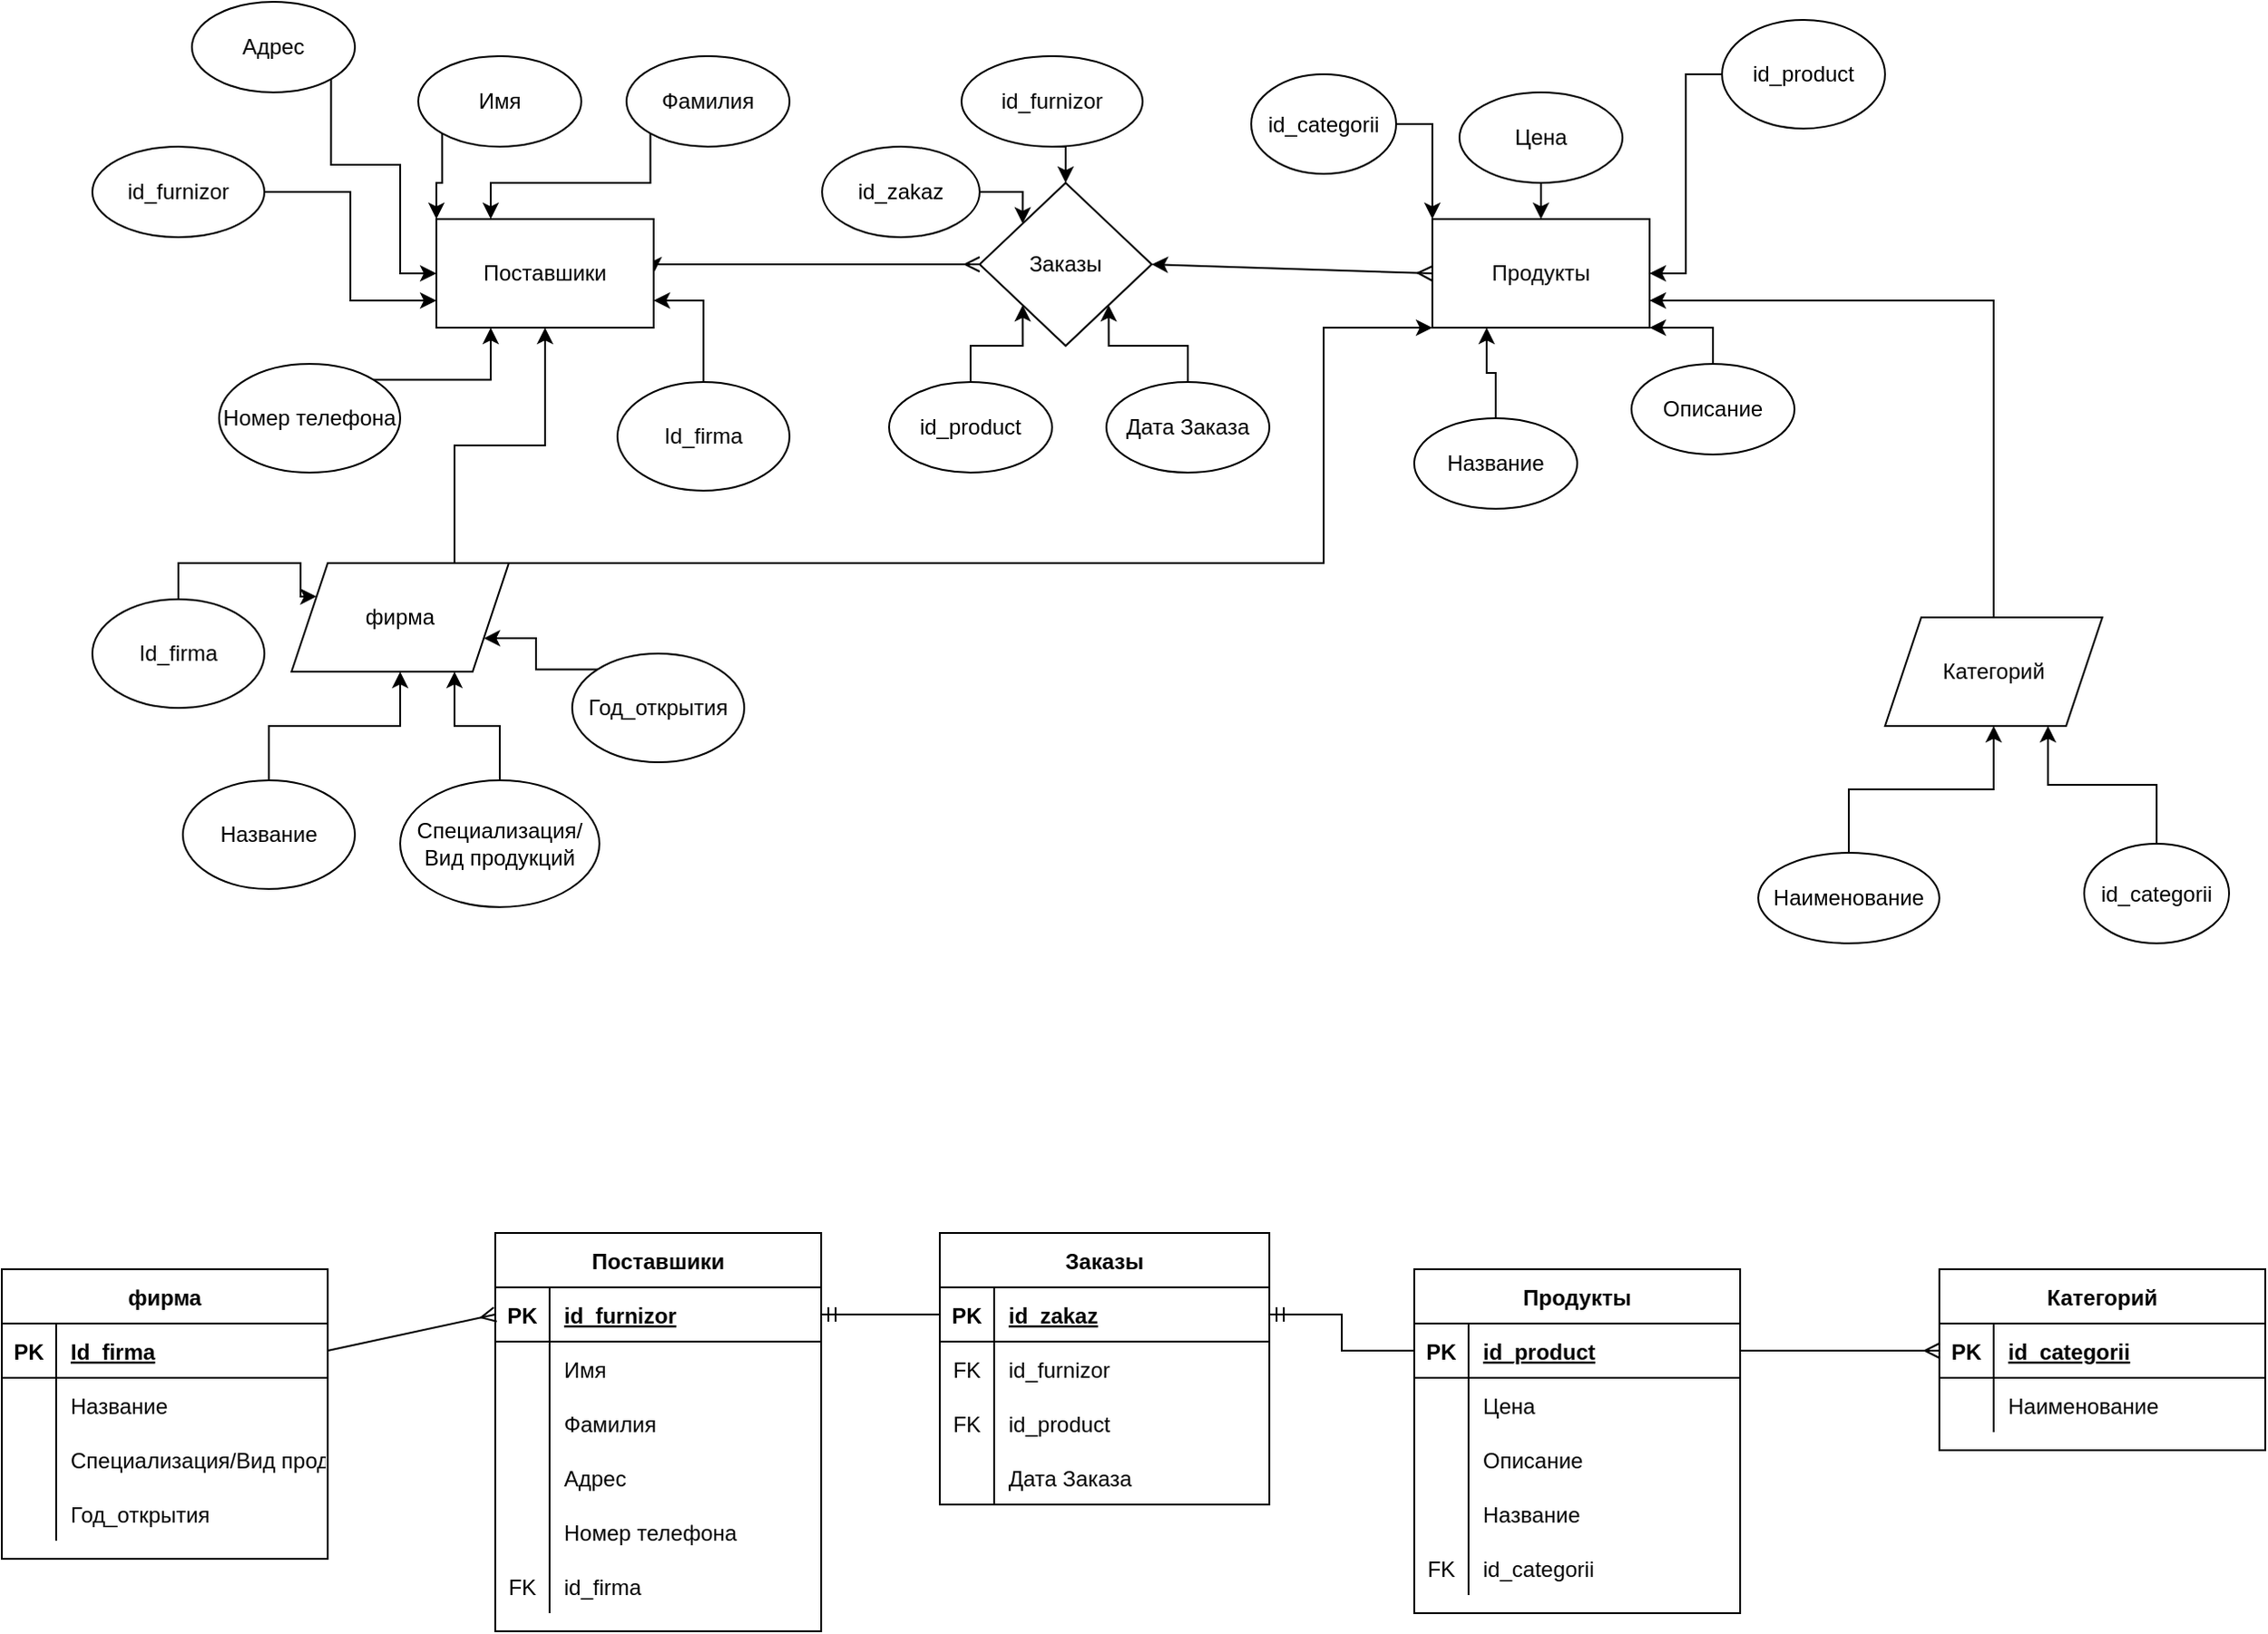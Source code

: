 <mxfile version="15.9.4" type="github">
  <diagram id="dvJGDwM3gOGB_b2yf9cb" name="Page-1">
    <mxGraphModel dx="2140" dy="813" grid="1" gridSize="10" guides="1" tooltips="1" connect="1" arrows="1" fold="1" page="1" pageScale="1" pageWidth="827" pageHeight="1169" math="0" shadow="0">
      <root>
        <mxCell id="0" />
        <mxCell id="1" parent="0" />
        <mxCell id="CGsF36tla4O-YeRMs-sT-5" style="edgeStyle=orthogonalEdgeStyle;rounded=0;orthogonalLoop=1;jettySize=auto;html=1;exitX=0;exitY=0.5;exitDx=0;exitDy=0;entryX=1;entryY=0.5;entryDx=0;entryDy=0;startArrow=ERmany;startFill=0;" parent="1" source="CGsF36tla4O-YeRMs-sT-3" target="CGsF36tla4O-YeRMs-sT-1" edge="1">
          <mxGeometry relative="1" as="geometry">
            <Array as="points">
              <mxPoint x="200" y="145" />
            </Array>
          </mxGeometry>
        </mxCell>
        <mxCell id="CGsF36tla4O-YeRMs-sT-34" style="edgeStyle=orthogonalEdgeStyle;rounded=0;orthogonalLoop=1;jettySize=auto;html=1;exitX=0.5;exitY=1;exitDx=0;exitDy=0;entryX=0.75;entryY=0;entryDx=0;entryDy=0;startArrow=classic;startFill=1;endArrow=none;endFill=0;" parent="1" source="CGsF36tla4O-YeRMs-sT-1" target="CGsF36tla4O-YeRMs-sT-32" edge="1">
          <mxGeometry relative="1" as="geometry" />
        </mxCell>
        <mxCell id="CGsF36tla4O-YeRMs-sT-1" value="Поставшики" style="rounded=0;whiteSpace=wrap;html=1;" parent="1" vertex="1">
          <mxGeometry x="80" y="120" width="120" height="60" as="geometry" />
        </mxCell>
        <mxCell id="CGsF36tla4O-YeRMs-sT-2" value="Продукты" style="rounded=0;whiteSpace=wrap;html=1;" parent="1" vertex="1">
          <mxGeometry x="630" y="120" width="120" height="60" as="geometry" />
        </mxCell>
        <mxCell id="CGsF36tla4O-YeRMs-sT-3" value="&lt;span&gt;Заказы&lt;/span&gt;" style="rhombus;whiteSpace=wrap;html=1;" parent="1" vertex="1">
          <mxGeometry x="380" y="100" width="95" height="90" as="geometry" />
        </mxCell>
        <mxCell id="CGsF36tla4O-YeRMs-sT-12" style="edgeStyle=orthogonalEdgeStyle;rounded=0;orthogonalLoop=1;jettySize=auto;html=1;exitX=0;exitY=1;exitDx=0;exitDy=0;entryX=0;entryY=0;entryDx=0;entryDy=0;startArrow=none;startFill=0;" parent="1" source="CGsF36tla4O-YeRMs-sT-7" target="CGsF36tla4O-YeRMs-sT-1" edge="1">
          <mxGeometry relative="1" as="geometry" />
        </mxCell>
        <mxCell id="CGsF36tla4O-YeRMs-sT-7" value="Имя" style="ellipse;whiteSpace=wrap;html=1;" parent="1" vertex="1">
          <mxGeometry x="70" y="30" width="90" height="50" as="geometry" />
        </mxCell>
        <mxCell id="CGsF36tla4O-YeRMs-sT-13" style="edgeStyle=orthogonalEdgeStyle;rounded=0;orthogonalLoop=1;jettySize=auto;html=1;exitX=0;exitY=1;exitDx=0;exitDy=0;entryX=0.25;entryY=0;entryDx=0;entryDy=0;startArrow=none;startFill=0;" parent="1" source="CGsF36tla4O-YeRMs-sT-8" target="CGsF36tla4O-YeRMs-sT-1" edge="1">
          <mxGeometry relative="1" as="geometry" />
        </mxCell>
        <mxCell id="CGsF36tla4O-YeRMs-sT-8" value="Фамилия" style="ellipse;whiteSpace=wrap;html=1;" parent="1" vertex="1">
          <mxGeometry x="185" y="30" width="90" height="50" as="geometry" />
        </mxCell>
        <mxCell id="CGsF36tla4O-YeRMs-sT-11" style="edgeStyle=orthogonalEdgeStyle;rounded=0;orthogonalLoop=1;jettySize=auto;html=1;exitX=1;exitY=1;exitDx=0;exitDy=0;startArrow=none;startFill=0;" parent="1" source="CGsF36tla4O-YeRMs-sT-9" target="CGsF36tla4O-YeRMs-sT-1" edge="1">
          <mxGeometry relative="1" as="geometry">
            <Array as="points">
              <mxPoint x="22" y="90" />
              <mxPoint x="60" y="90" />
              <mxPoint x="60" y="150" />
            </Array>
          </mxGeometry>
        </mxCell>
        <mxCell id="CGsF36tla4O-YeRMs-sT-9" value="Адрес" style="ellipse;whiteSpace=wrap;html=1;" parent="1" vertex="1">
          <mxGeometry x="-55" width="90" height="50" as="geometry" />
        </mxCell>
        <mxCell id="CGsF36tla4O-YeRMs-sT-15" style="edgeStyle=orthogonalEdgeStyle;rounded=0;orthogonalLoop=1;jettySize=auto;html=1;exitX=1;exitY=0.5;exitDx=0;exitDy=0;entryX=0;entryY=0.75;entryDx=0;entryDy=0;startArrow=none;startFill=0;" parent="1" source="CGsF36tla4O-YeRMs-sT-14" target="CGsF36tla4O-YeRMs-sT-1" edge="1">
          <mxGeometry relative="1" as="geometry" />
        </mxCell>
        <mxCell id="CGsF36tla4O-YeRMs-sT-14" value="id_furnizor" style="ellipse;whiteSpace=wrap;html=1;" parent="1" vertex="1">
          <mxGeometry x="-110" y="80" width="95" height="50" as="geometry" />
        </mxCell>
        <mxCell id="CGsF36tla4O-YeRMs-sT-17" style="edgeStyle=orthogonalEdgeStyle;rounded=0;orthogonalLoop=1;jettySize=auto;html=1;exitX=0.5;exitY=0;exitDx=0;exitDy=0;entryX=0.25;entryY=1;entryDx=0;entryDy=0;startArrow=none;startFill=0;" parent="1" source="CGsF36tla4O-YeRMs-sT-16" target="CGsF36tla4O-YeRMs-sT-2" edge="1">
          <mxGeometry relative="1" as="geometry" />
        </mxCell>
        <mxCell id="CGsF36tla4O-YeRMs-sT-16" value="Название" style="ellipse;whiteSpace=wrap;html=1;" parent="1" vertex="1">
          <mxGeometry x="620" y="230" width="90" height="50" as="geometry" />
        </mxCell>
        <mxCell id="CGsF36tla4O-YeRMs-sT-19" style="edgeStyle=orthogonalEdgeStyle;rounded=0;orthogonalLoop=1;jettySize=auto;html=1;exitX=0;exitY=0.5;exitDx=0;exitDy=0;entryX=1;entryY=0.5;entryDx=0;entryDy=0;startArrow=none;startFill=0;" parent="1" source="CGsF36tla4O-YeRMs-sT-18" target="CGsF36tla4O-YeRMs-sT-2" edge="1">
          <mxGeometry relative="1" as="geometry" />
        </mxCell>
        <mxCell id="CGsF36tla4O-YeRMs-sT-18" value="id_product" style="ellipse;whiteSpace=wrap;html=1;" parent="1" vertex="1">
          <mxGeometry x="790" y="10" width="90" height="60" as="geometry" />
        </mxCell>
        <mxCell id="CGsF36tla4O-YeRMs-sT-22" style="edgeStyle=orthogonalEdgeStyle;rounded=0;orthogonalLoop=1;jettySize=auto;html=1;exitX=0.5;exitY=0;exitDx=0;exitDy=0;entryX=0;entryY=1;entryDx=0;entryDy=0;startArrow=none;startFill=0;" parent="1" source="CGsF36tla4O-YeRMs-sT-20" target="CGsF36tla4O-YeRMs-sT-3" edge="1">
          <mxGeometry relative="1" as="geometry" />
        </mxCell>
        <mxCell id="CGsF36tla4O-YeRMs-sT-20" value="&lt;span&gt;id_product&lt;/span&gt;" style="ellipse;whiteSpace=wrap;html=1;" parent="1" vertex="1">
          <mxGeometry x="330" y="210" width="90" height="50" as="geometry" />
        </mxCell>
        <mxCell id="CGsF36tla4O-YeRMs-sT-23" style="edgeStyle=orthogonalEdgeStyle;rounded=0;orthogonalLoop=1;jettySize=auto;html=1;exitX=0.5;exitY=1;exitDx=0;exitDy=0;entryX=0.5;entryY=0;entryDx=0;entryDy=0;startArrow=none;startFill=0;" parent="1" source="CGsF36tla4O-YeRMs-sT-21" target="CGsF36tla4O-YeRMs-sT-3" edge="1">
          <mxGeometry relative="1" as="geometry" />
        </mxCell>
        <mxCell id="CGsF36tla4O-YeRMs-sT-21" value="&lt;span&gt;id_furnizor&lt;/span&gt;" style="ellipse;whiteSpace=wrap;html=1;" parent="1" vertex="1">
          <mxGeometry x="370" y="30" width="100" height="50" as="geometry" />
        </mxCell>
        <mxCell id="CGsF36tla4O-YeRMs-sT-29" style="edgeStyle=orthogonalEdgeStyle;rounded=0;orthogonalLoop=1;jettySize=auto;html=1;exitX=0.5;exitY=0;exitDx=0;exitDy=0;entryX=1;entryY=1;entryDx=0;entryDy=0;startArrow=none;startFill=0;" parent="1" source="CGsF36tla4O-YeRMs-sT-24" target="CGsF36tla4O-YeRMs-sT-2" edge="1">
          <mxGeometry relative="1" as="geometry" />
        </mxCell>
        <mxCell id="CGsF36tla4O-YeRMs-sT-24" value="Описание" style="ellipse;whiteSpace=wrap;html=1;" parent="1" vertex="1">
          <mxGeometry x="740" y="200" width="90" height="50" as="geometry" />
        </mxCell>
        <mxCell id="CGsF36tla4O-YeRMs-sT-28" style="edgeStyle=orthogonalEdgeStyle;rounded=0;orthogonalLoop=1;jettySize=auto;html=1;exitX=0.5;exitY=1;exitDx=0;exitDy=0;entryX=0.5;entryY=0;entryDx=0;entryDy=0;startArrow=none;startFill=0;" parent="1" source="CGsF36tla4O-YeRMs-sT-25" target="CGsF36tla4O-YeRMs-sT-2" edge="1">
          <mxGeometry relative="1" as="geometry" />
        </mxCell>
        <mxCell id="CGsF36tla4O-YeRMs-sT-25" value="Цена" style="ellipse;whiteSpace=wrap;html=1;" parent="1" vertex="1">
          <mxGeometry x="645" y="50" width="90" height="50" as="geometry" />
        </mxCell>
        <mxCell id="CGsF36tla4O-YeRMs-sT-27" style="edgeStyle=orthogonalEdgeStyle;rounded=0;orthogonalLoop=1;jettySize=auto;html=1;exitX=0.5;exitY=0;exitDx=0;exitDy=0;entryX=1;entryY=1;entryDx=0;entryDy=0;startArrow=none;startFill=0;" parent="1" source="CGsF36tla4O-YeRMs-sT-26" target="CGsF36tla4O-YeRMs-sT-3" edge="1">
          <mxGeometry relative="1" as="geometry" />
        </mxCell>
        <mxCell id="CGsF36tla4O-YeRMs-sT-26" value="Дата Заказа" style="ellipse;whiteSpace=wrap;html=1;" parent="1" vertex="1">
          <mxGeometry x="450" y="210" width="90" height="50" as="geometry" />
        </mxCell>
        <mxCell id="CGsF36tla4O-YeRMs-sT-31" value="" style="endArrow=ERmany;html=1;rounded=0;entryX=0;entryY=0.5;entryDx=0;entryDy=0;endFill=0;exitX=1;exitY=0.5;exitDx=0;exitDy=0;startArrow=classic;startFill=1;" parent="1" source="CGsF36tla4O-YeRMs-sT-3" target="CGsF36tla4O-YeRMs-sT-2" edge="1">
          <mxGeometry width="50" height="50" relative="1" as="geometry">
            <mxPoint x="590" y="200" as="sourcePoint" />
            <mxPoint x="580" y="120" as="targetPoint" />
          </mxGeometry>
        </mxCell>
        <mxCell id="CGsF36tla4O-YeRMs-sT-54" style="edgeStyle=orthogonalEdgeStyle;rounded=0;orthogonalLoop=1;jettySize=auto;html=1;exitX=1;exitY=0;exitDx=0;exitDy=0;entryX=0;entryY=1;entryDx=0;entryDy=0;startArrow=none;startFill=0;endArrow=classic;endFill=1;" parent="1" source="CGsF36tla4O-YeRMs-sT-32" target="CGsF36tla4O-YeRMs-sT-2" edge="1">
          <mxGeometry relative="1" as="geometry">
            <Array as="points">
              <mxPoint x="570" y="310" />
              <mxPoint x="570" y="180" />
            </Array>
          </mxGeometry>
        </mxCell>
        <mxCell id="CGsF36tla4O-YeRMs-sT-32" value="фирма" style="shape=parallelogram;perimeter=parallelogramPerimeter;whiteSpace=wrap;html=1;fixedSize=1;" parent="1" vertex="1">
          <mxGeometry y="310" width="120" height="60" as="geometry" />
        </mxCell>
        <mxCell id="CGsF36tla4O-YeRMs-sT-35" value="Категорий" style="shape=parallelogram;perimeter=parallelogramPerimeter;whiteSpace=wrap;html=1;fixedSize=1;" parent="1" vertex="1">
          <mxGeometry x="880" y="340" width="120" height="60" as="geometry" />
        </mxCell>
        <mxCell id="CGsF36tla4O-YeRMs-sT-36" value="" style="endArrow=classic;html=1;rounded=0;entryX=1;entryY=0.75;entryDx=0;entryDy=0;exitX=0.5;exitY=0;exitDx=0;exitDy=0;" parent="1" source="CGsF36tla4O-YeRMs-sT-35" target="CGsF36tla4O-YeRMs-sT-2" edge="1">
          <mxGeometry width="50" height="50" relative="1" as="geometry">
            <mxPoint x="920" y="310" as="sourcePoint" />
            <mxPoint x="970" y="260" as="targetPoint" />
            <Array as="points">
              <mxPoint x="940" y="165" />
            </Array>
          </mxGeometry>
        </mxCell>
        <mxCell id="CGsF36tla4O-YeRMs-sT-38" style="edgeStyle=orthogonalEdgeStyle;rounded=0;orthogonalLoop=1;jettySize=auto;html=1;exitX=0.5;exitY=0;exitDx=0;exitDy=0;entryX=0.5;entryY=1;entryDx=0;entryDy=0;startArrow=none;startFill=0;endArrow=classic;endFill=1;" parent="1" source="CGsF36tla4O-YeRMs-sT-37" target="CGsF36tla4O-YeRMs-sT-35" edge="1">
          <mxGeometry relative="1" as="geometry" />
        </mxCell>
        <mxCell id="CGsF36tla4O-YeRMs-sT-37" value="Наименование" style="ellipse;whiteSpace=wrap;html=1;" parent="1" vertex="1">
          <mxGeometry x="810" y="470" width="100" height="50" as="geometry" />
        </mxCell>
        <mxCell id="CGsF36tla4O-YeRMs-sT-40" style="edgeStyle=orthogonalEdgeStyle;rounded=0;orthogonalLoop=1;jettySize=auto;html=1;exitX=0.5;exitY=0;exitDx=0;exitDy=0;entryX=0.75;entryY=1;entryDx=0;entryDy=0;startArrow=none;startFill=0;endArrow=classic;endFill=1;" parent="1" source="CGsF36tla4O-YeRMs-sT-39" target="CGsF36tla4O-YeRMs-sT-35" edge="1">
          <mxGeometry relative="1" as="geometry" />
        </mxCell>
        <mxCell id="CGsF36tla4O-YeRMs-sT-39" value="id_categorii" style="ellipse;whiteSpace=wrap;html=1;" parent="1" vertex="1">
          <mxGeometry x="990" y="465" width="80" height="55" as="geometry" />
        </mxCell>
        <mxCell id="CGsF36tla4O-YeRMs-sT-47" style="edgeStyle=orthogonalEdgeStyle;rounded=0;orthogonalLoop=1;jettySize=auto;html=1;exitX=0.5;exitY=0;exitDx=0;exitDy=0;entryX=0.5;entryY=1;entryDx=0;entryDy=0;startArrow=none;startFill=0;endArrow=classic;endFill=1;" parent="1" source="CGsF36tla4O-YeRMs-sT-41" target="CGsF36tla4O-YeRMs-sT-32" edge="1">
          <mxGeometry relative="1" as="geometry" />
        </mxCell>
        <mxCell id="CGsF36tla4O-YeRMs-sT-41" value="Название" style="ellipse;whiteSpace=wrap;html=1;" parent="1" vertex="1">
          <mxGeometry x="-60" y="430" width="95" height="60" as="geometry" />
        </mxCell>
        <mxCell id="CGsF36tla4O-YeRMs-sT-45" style="edgeStyle=orthogonalEdgeStyle;rounded=0;orthogonalLoop=1;jettySize=auto;html=1;exitX=0.5;exitY=0;exitDx=0;exitDy=0;entryX=0.75;entryY=1;entryDx=0;entryDy=0;startArrow=none;startFill=0;endArrow=classic;endFill=1;" parent="1" source="CGsF36tla4O-YeRMs-sT-42" target="CGsF36tla4O-YeRMs-sT-32" edge="1">
          <mxGeometry relative="1" as="geometry" />
        </mxCell>
        <mxCell id="CGsF36tla4O-YeRMs-sT-42" value="Специализация/Вид продукций" style="ellipse;whiteSpace=wrap;html=1;" parent="1" vertex="1">
          <mxGeometry x="60" y="430" width="110" height="70" as="geometry" />
        </mxCell>
        <mxCell id="CGsF36tla4O-YeRMs-sT-49" style="edgeStyle=orthogonalEdgeStyle;rounded=0;orthogonalLoop=1;jettySize=auto;html=1;exitX=0.5;exitY=0;exitDx=0;exitDy=0;entryX=0;entryY=0.25;entryDx=0;entryDy=0;startArrow=none;startFill=0;endArrow=classic;endFill=1;" parent="1" source="CGsF36tla4O-YeRMs-sT-43" target="CGsF36tla4O-YeRMs-sT-32" edge="1">
          <mxGeometry relative="1" as="geometry" />
        </mxCell>
        <mxCell id="CGsF36tla4O-YeRMs-sT-43" value="Id_firma" style="ellipse;whiteSpace=wrap;html=1;" parent="1" vertex="1">
          <mxGeometry x="-110" y="330" width="95" height="60" as="geometry" />
        </mxCell>
        <mxCell id="CGsF36tla4O-YeRMs-sT-46" style="edgeStyle=orthogonalEdgeStyle;rounded=0;orthogonalLoop=1;jettySize=auto;html=1;exitX=0;exitY=0;exitDx=0;exitDy=0;entryX=1;entryY=0.75;entryDx=0;entryDy=0;startArrow=none;startFill=0;endArrow=classic;endFill=1;" parent="1" source="CGsF36tla4O-YeRMs-sT-44" target="CGsF36tla4O-YeRMs-sT-32" edge="1">
          <mxGeometry relative="1" as="geometry" />
        </mxCell>
        <mxCell id="CGsF36tla4O-YeRMs-sT-44" value="Год_открытия" style="ellipse;whiteSpace=wrap;html=1;" parent="1" vertex="1">
          <mxGeometry x="155" y="360" width="95" height="60" as="geometry" />
        </mxCell>
        <mxCell id="CGsF36tla4O-YeRMs-sT-51" style="edgeStyle=orthogonalEdgeStyle;rounded=0;orthogonalLoop=1;jettySize=auto;html=1;exitX=0.5;exitY=0;exitDx=0;exitDy=0;entryX=1;entryY=0.75;entryDx=0;entryDy=0;startArrow=none;startFill=0;endArrow=classic;endFill=1;" parent="1" source="CGsF36tla4O-YeRMs-sT-50" target="CGsF36tla4O-YeRMs-sT-1" edge="1">
          <mxGeometry relative="1" as="geometry" />
        </mxCell>
        <mxCell id="CGsF36tla4O-YeRMs-sT-50" value="Id_firma" style="ellipse;whiteSpace=wrap;html=1;" parent="1" vertex="1">
          <mxGeometry x="180" y="210" width="95" height="60" as="geometry" />
        </mxCell>
        <mxCell id="CGsF36tla4O-YeRMs-sT-53" style="edgeStyle=orthogonalEdgeStyle;rounded=0;orthogonalLoop=1;jettySize=auto;html=1;exitX=1;exitY=0.5;exitDx=0;exitDy=0;entryX=0;entryY=0;entryDx=0;entryDy=0;startArrow=none;startFill=0;endArrow=classic;endFill=1;" parent="1" source="CGsF36tla4O-YeRMs-sT-52" target="CGsF36tla4O-YeRMs-sT-2" edge="1">
          <mxGeometry relative="1" as="geometry" />
        </mxCell>
        <mxCell id="CGsF36tla4O-YeRMs-sT-52" value="id_categorii" style="ellipse;whiteSpace=wrap;html=1;" parent="1" vertex="1">
          <mxGeometry x="530" y="40" width="80" height="55" as="geometry" />
        </mxCell>
        <mxCell id="CGsF36tla4O-YeRMs-sT-55" value="Поставшики" style="shape=table;startSize=30;container=1;collapsible=1;childLayout=tableLayout;fixedRows=1;rowLines=0;fontStyle=1;align=center;resizeLast=1;" parent="1" vertex="1">
          <mxGeometry x="112.5" y="680" width="180" height="220" as="geometry" />
        </mxCell>
        <mxCell id="CGsF36tla4O-YeRMs-sT-56" value="" style="shape=partialRectangle;collapsible=0;dropTarget=0;pointerEvents=0;fillColor=none;top=0;left=0;bottom=1;right=0;points=[[0,0.5],[1,0.5]];portConstraint=eastwest;" parent="CGsF36tla4O-YeRMs-sT-55" vertex="1">
          <mxGeometry y="30" width="180" height="30" as="geometry" />
        </mxCell>
        <mxCell id="CGsF36tla4O-YeRMs-sT-57" value="PK" style="shape=partialRectangle;connectable=0;fillColor=none;top=0;left=0;bottom=0;right=0;fontStyle=1;overflow=hidden;" parent="CGsF36tla4O-YeRMs-sT-56" vertex="1">
          <mxGeometry width="30" height="30" as="geometry">
            <mxRectangle width="30" height="30" as="alternateBounds" />
          </mxGeometry>
        </mxCell>
        <mxCell id="CGsF36tla4O-YeRMs-sT-58" value="id_furnizor" style="shape=partialRectangle;connectable=0;fillColor=none;top=0;left=0;bottom=0;right=0;align=left;spacingLeft=6;fontStyle=5;overflow=hidden;" parent="CGsF36tla4O-YeRMs-sT-56" vertex="1">
          <mxGeometry x="30" width="150" height="30" as="geometry">
            <mxRectangle width="150" height="30" as="alternateBounds" />
          </mxGeometry>
        </mxCell>
        <mxCell id="CGsF36tla4O-YeRMs-sT-59" value="" style="shape=partialRectangle;collapsible=0;dropTarget=0;pointerEvents=0;fillColor=none;top=0;left=0;bottom=0;right=0;points=[[0,0.5],[1,0.5]];portConstraint=eastwest;" parent="CGsF36tla4O-YeRMs-sT-55" vertex="1">
          <mxGeometry y="60" width="180" height="30" as="geometry" />
        </mxCell>
        <mxCell id="CGsF36tla4O-YeRMs-sT-60" value="" style="shape=partialRectangle;connectable=0;fillColor=none;top=0;left=0;bottom=0;right=0;editable=1;overflow=hidden;" parent="CGsF36tla4O-YeRMs-sT-59" vertex="1">
          <mxGeometry width="30" height="30" as="geometry">
            <mxRectangle width="30" height="30" as="alternateBounds" />
          </mxGeometry>
        </mxCell>
        <mxCell id="CGsF36tla4O-YeRMs-sT-61" value="Имя" style="shape=partialRectangle;connectable=0;fillColor=none;top=0;left=0;bottom=0;right=0;align=left;spacingLeft=6;overflow=hidden;" parent="CGsF36tla4O-YeRMs-sT-59" vertex="1">
          <mxGeometry x="30" width="150" height="30" as="geometry">
            <mxRectangle width="150" height="30" as="alternateBounds" />
          </mxGeometry>
        </mxCell>
        <mxCell id="CGsF36tla4O-YeRMs-sT-62" value="" style="shape=partialRectangle;collapsible=0;dropTarget=0;pointerEvents=0;fillColor=none;top=0;left=0;bottom=0;right=0;points=[[0,0.5],[1,0.5]];portConstraint=eastwest;" parent="CGsF36tla4O-YeRMs-sT-55" vertex="1">
          <mxGeometry y="90" width="180" height="30" as="geometry" />
        </mxCell>
        <mxCell id="CGsF36tla4O-YeRMs-sT-63" value="" style="shape=partialRectangle;connectable=0;fillColor=none;top=0;left=0;bottom=0;right=0;editable=1;overflow=hidden;" parent="CGsF36tla4O-YeRMs-sT-62" vertex="1">
          <mxGeometry width="30" height="30" as="geometry">
            <mxRectangle width="30" height="30" as="alternateBounds" />
          </mxGeometry>
        </mxCell>
        <mxCell id="CGsF36tla4O-YeRMs-sT-64" value="Фамилия" style="shape=partialRectangle;connectable=0;fillColor=none;top=0;left=0;bottom=0;right=0;align=left;spacingLeft=6;overflow=hidden;" parent="CGsF36tla4O-YeRMs-sT-62" vertex="1">
          <mxGeometry x="30" width="150" height="30" as="geometry">
            <mxRectangle width="150" height="30" as="alternateBounds" />
          </mxGeometry>
        </mxCell>
        <mxCell id="CGsF36tla4O-YeRMs-sT-65" value="" style="shape=partialRectangle;collapsible=0;dropTarget=0;pointerEvents=0;fillColor=none;top=0;left=0;bottom=0;right=0;points=[[0,0.5],[1,0.5]];portConstraint=eastwest;" parent="CGsF36tla4O-YeRMs-sT-55" vertex="1">
          <mxGeometry y="120" width="180" height="30" as="geometry" />
        </mxCell>
        <mxCell id="CGsF36tla4O-YeRMs-sT-66" value="" style="shape=partialRectangle;connectable=0;fillColor=none;top=0;left=0;bottom=0;right=0;editable=1;overflow=hidden;" parent="CGsF36tla4O-YeRMs-sT-65" vertex="1">
          <mxGeometry width="30" height="30" as="geometry">
            <mxRectangle width="30" height="30" as="alternateBounds" />
          </mxGeometry>
        </mxCell>
        <mxCell id="CGsF36tla4O-YeRMs-sT-67" value="Адрес" style="shape=partialRectangle;connectable=0;fillColor=none;top=0;left=0;bottom=0;right=0;align=left;spacingLeft=6;overflow=hidden;" parent="CGsF36tla4O-YeRMs-sT-65" vertex="1">
          <mxGeometry x="30" width="150" height="30" as="geometry">
            <mxRectangle width="150" height="30" as="alternateBounds" />
          </mxGeometry>
        </mxCell>
        <mxCell id="jvJ5y-SqnZrRw1nFhiC8-3" value="" style="shape=partialRectangle;collapsible=0;dropTarget=0;pointerEvents=0;fillColor=none;top=0;left=0;bottom=0;right=0;points=[[0,0.5],[1,0.5]];portConstraint=eastwest;" vertex="1" parent="CGsF36tla4O-YeRMs-sT-55">
          <mxGeometry y="150" width="180" height="30" as="geometry" />
        </mxCell>
        <mxCell id="jvJ5y-SqnZrRw1nFhiC8-4" value="" style="shape=partialRectangle;connectable=0;fillColor=none;top=0;left=0;bottom=0;right=0;editable=1;overflow=hidden;" vertex="1" parent="jvJ5y-SqnZrRw1nFhiC8-3">
          <mxGeometry width="30" height="30" as="geometry">
            <mxRectangle width="30" height="30" as="alternateBounds" />
          </mxGeometry>
        </mxCell>
        <mxCell id="jvJ5y-SqnZrRw1nFhiC8-5" value="Номер телефона" style="shape=partialRectangle;connectable=0;fillColor=none;top=0;left=0;bottom=0;right=0;align=left;spacingLeft=6;overflow=hidden;" vertex="1" parent="jvJ5y-SqnZrRw1nFhiC8-3">
          <mxGeometry x="30" width="150" height="30" as="geometry">
            <mxRectangle width="150" height="30" as="alternateBounds" />
          </mxGeometry>
        </mxCell>
        <mxCell id="CGsF36tla4O-YeRMs-sT-68" value="" style="shape=partialRectangle;collapsible=0;dropTarget=0;pointerEvents=0;fillColor=none;top=0;left=0;bottom=0;right=0;points=[[0,0.5],[1,0.5]];portConstraint=eastwest;" parent="CGsF36tla4O-YeRMs-sT-55" vertex="1">
          <mxGeometry y="180" width="180" height="30" as="geometry" />
        </mxCell>
        <mxCell id="CGsF36tla4O-YeRMs-sT-69" value="FK" style="shape=partialRectangle;connectable=0;fillColor=none;top=0;left=0;bottom=0;right=0;editable=1;overflow=hidden;" parent="CGsF36tla4O-YeRMs-sT-68" vertex="1">
          <mxGeometry width="30" height="30" as="geometry">
            <mxRectangle width="30" height="30" as="alternateBounds" />
          </mxGeometry>
        </mxCell>
        <mxCell id="CGsF36tla4O-YeRMs-sT-70" value="id_firma" style="shape=partialRectangle;connectable=0;fillColor=none;top=0;left=0;bottom=0;right=0;align=left;spacingLeft=6;overflow=hidden;" parent="CGsF36tla4O-YeRMs-sT-68" vertex="1">
          <mxGeometry x="30" width="150" height="30" as="geometry">
            <mxRectangle width="150" height="30" as="alternateBounds" />
          </mxGeometry>
        </mxCell>
        <mxCell id="CGsF36tla4O-YeRMs-sT-71" value="Заказы" style="shape=table;startSize=30;container=1;collapsible=1;childLayout=tableLayout;fixedRows=1;rowLines=0;fontStyle=1;align=center;resizeLast=1;" parent="1" vertex="1">
          <mxGeometry x="358" y="680" width="182" height="150" as="geometry" />
        </mxCell>
        <mxCell id="CGsF36tla4O-YeRMs-sT-72" value="" style="shape=partialRectangle;collapsible=0;dropTarget=0;pointerEvents=0;fillColor=none;top=0;left=0;bottom=1;right=0;points=[[0,0.5],[1,0.5]];portConstraint=eastwest;" parent="CGsF36tla4O-YeRMs-sT-71" vertex="1">
          <mxGeometry y="30" width="182" height="30" as="geometry" />
        </mxCell>
        <mxCell id="CGsF36tla4O-YeRMs-sT-73" value="PK" style="shape=partialRectangle;connectable=0;fillColor=none;top=0;left=0;bottom=0;right=0;fontStyle=1;overflow=hidden;" parent="CGsF36tla4O-YeRMs-sT-72" vertex="1">
          <mxGeometry width="30" height="30" as="geometry">
            <mxRectangle width="30" height="30" as="alternateBounds" />
          </mxGeometry>
        </mxCell>
        <mxCell id="CGsF36tla4O-YeRMs-sT-74" value="id_zakaz" style="shape=partialRectangle;connectable=0;fillColor=none;top=0;left=0;bottom=0;right=0;align=left;spacingLeft=6;fontStyle=5;overflow=hidden;" parent="CGsF36tla4O-YeRMs-sT-72" vertex="1">
          <mxGeometry x="30" width="152" height="30" as="geometry">
            <mxRectangle width="152" height="30" as="alternateBounds" />
          </mxGeometry>
        </mxCell>
        <mxCell id="CGsF36tla4O-YeRMs-sT-75" value="" style="shape=partialRectangle;collapsible=0;dropTarget=0;pointerEvents=0;fillColor=none;top=0;left=0;bottom=0;right=0;points=[[0,0.5],[1,0.5]];portConstraint=eastwest;" parent="CGsF36tla4O-YeRMs-sT-71" vertex="1">
          <mxGeometry y="60" width="182" height="30" as="geometry" />
        </mxCell>
        <mxCell id="CGsF36tla4O-YeRMs-sT-76" value="FK" style="shape=partialRectangle;connectable=0;fillColor=none;top=0;left=0;bottom=0;right=0;editable=1;overflow=hidden;" parent="CGsF36tla4O-YeRMs-sT-75" vertex="1">
          <mxGeometry width="30" height="30" as="geometry">
            <mxRectangle width="30" height="30" as="alternateBounds" />
          </mxGeometry>
        </mxCell>
        <mxCell id="CGsF36tla4O-YeRMs-sT-77" value="id_furnizor" style="shape=partialRectangle;connectable=0;fillColor=none;top=0;left=0;bottom=0;right=0;align=left;spacingLeft=6;overflow=hidden;" parent="CGsF36tla4O-YeRMs-sT-75" vertex="1">
          <mxGeometry x="30" width="152" height="30" as="geometry">
            <mxRectangle width="152" height="30" as="alternateBounds" />
          </mxGeometry>
        </mxCell>
        <mxCell id="CGsF36tla4O-YeRMs-sT-78" value="" style="shape=partialRectangle;collapsible=0;dropTarget=0;pointerEvents=0;fillColor=none;top=0;left=0;bottom=0;right=0;points=[[0,0.5],[1,0.5]];portConstraint=eastwest;" parent="CGsF36tla4O-YeRMs-sT-71" vertex="1">
          <mxGeometry y="90" width="182" height="30" as="geometry" />
        </mxCell>
        <mxCell id="CGsF36tla4O-YeRMs-sT-79" value="FK" style="shape=partialRectangle;connectable=0;fillColor=none;top=0;left=0;bottom=0;right=0;editable=1;overflow=hidden;" parent="CGsF36tla4O-YeRMs-sT-78" vertex="1">
          <mxGeometry width="30" height="30" as="geometry">
            <mxRectangle width="30" height="30" as="alternateBounds" />
          </mxGeometry>
        </mxCell>
        <mxCell id="CGsF36tla4O-YeRMs-sT-80" value="id_product" style="shape=partialRectangle;connectable=0;fillColor=none;top=0;left=0;bottom=0;right=0;align=left;spacingLeft=6;overflow=hidden;" parent="CGsF36tla4O-YeRMs-sT-78" vertex="1">
          <mxGeometry x="30" width="152" height="30" as="geometry">
            <mxRectangle width="152" height="30" as="alternateBounds" />
          </mxGeometry>
        </mxCell>
        <mxCell id="CGsF36tla4O-YeRMs-sT-81" value="" style="shape=partialRectangle;collapsible=0;dropTarget=0;pointerEvents=0;fillColor=none;top=0;left=0;bottom=0;right=0;points=[[0,0.5],[1,0.5]];portConstraint=eastwest;" parent="CGsF36tla4O-YeRMs-sT-71" vertex="1">
          <mxGeometry y="120" width="182" height="30" as="geometry" />
        </mxCell>
        <mxCell id="CGsF36tla4O-YeRMs-sT-82" value="" style="shape=partialRectangle;connectable=0;fillColor=none;top=0;left=0;bottom=0;right=0;editable=1;overflow=hidden;" parent="CGsF36tla4O-YeRMs-sT-81" vertex="1">
          <mxGeometry width="30" height="30" as="geometry">
            <mxRectangle width="30" height="30" as="alternateBounds" />
          </mxGeometry>
        </mxCell>
        <mxCell id="CGsF36tla4O-YeRMs-sT-83" value="Дата Заказа" style="shape=partialRectangle;connectable=0;fillColor=none;top=0;left=0;bottom=0;right=0;align=left;spacingLeft=6;overflow=hidden;" parent="CGsF36tla4O-YeRMs-sT-81" vertex="1">
          <mxGeometry x="30" width="152" height="30" as="geometry">
            <mxRectangle width="152" height="30" as="alternateBounds" />
          </mxGeometry>
        </mxCell>
        <mxCell id="CGsF36tla4O-YeRMs-sT-84" value="Продукты" style="shape=table;startSize=30;container=1;collapsible=1;childLayout=tableLayout;fixedRows=1;rowLines=0;fontStyle=1;align=center;resizeLast=1;" parent="1" vertex="1">
          <mxGeometry x="620" y="700" width="180" height="190" as="geometry" />
        </mxCell>
        <mxCell id="CGsF36tla4O-YeRMs-sT-85" value="" style="shape=partialRectangle;collapsible=0;dropTarget=0;pointerEvents=0;fillColor=none;top=0;left=0;bottom=1;right=0;points=[[0,0.5],[1,0.5]];portConstraint=eastwest;" parent="CGsF36tla4O-YeRMs-sT-84" vertex="1">
          <mxGeometry y="30" width="180" height="30" as="geometry" />
        </mxCell>
        <mxCell id="CGsF36tla4O-YeRMs-sT-86" value="PK" style="shape=partialRectangle;connectable=0;fillColor=none;top=0;left=0;bottom=0;right=0;fontStyle=1;overflow=hidden;" parent="CGsF36tla4O-YeRMs-sT-85" vertex="1">
          <mxGeometry width="30" height="30" as="geometry">
            <mxRectangle width="30" height="30" as="alternateBounds" />
          </mxGeometry>
        </mxCell>
        <mxCell id="CGsF36tla4O-YeRMs-sT-87" value="id_product" style="shape=partialRectangle;connectable=0;fillColor=none;top=0;left=0;bottom=0;right=0;align=left;spacingLeft=6;fontStyle=5;overflow=hidden;" parent="CGsF36tla4O-YeRMs-sT-85" vertex="1">
          <mxGeometry x="30" width="150" height="30" as="geometry">
            <mxRectangle width="150" height="30" as="alternateBounds" />
          </mxGeometry>
        </mxCell>
        <mxCell id="CGsF36tla4O-YeRMs-sT-88" value="" style="shape=partialRectangle;collapsible=0;dropTarget=0;pointerEvents=0;fillColor=none;top=0;left=0;bottom=0;right=0;points=[[0,0.5],[1,0.5]];portConstraint=eastwest;" parent="CGsF36tla4O-YeRMs-sT-84" vertex="1">
          <mxGeometry y="60" width="180" height="30" as="geometry" />
        </mxCell>
        <mxCell id="CGsF36tla4O-YeRMs-sT-89" value="" style="shape=partialRectangle;connectable=0;fillColor=none;top=0;left=0;bottom=0;right=0;editable=1;overflow=hidden;" parent="CGsF36tla4O-YeRMs-sT-88" vertex="1">
          <mxGeometry width="30" height="30" as="geometry">
            <mxRectangle width="30" height="30" as="alternateBounds" />
          </mxGeometry>
        </mxCell>
        <mxCell id="CGsF36tla4O-YeRMs-sT-90" value="Цена" style="shape=partialRectangle;connectable=0;fillColor=none;top=0;left=0;bottom=0;right=0;align=left;spacingLeft=6;overflow=hidden;" parent="CGsF36tla4O-YeRMs-sT-88" vertex="1">
          <mxGeometry x="30" width="150" height="30" as="geometry">
            <mxRectangle width="150" height="30" as="alternateBounds" />
          </mxGeometry>
        </mxCell>
        <mxCell id="CGsF36tla4O-YeRMs-sT-91" value="" style="shape=partialRectangle;collapsible=0;dropTarget=0;pointerEvents=0;fillColor=none;top=0;left=0;bottom=0;right=0;points=[[0,0.5],[1,0.5]];portConstraint=eastwest;" parent="CGsF36tla4O-YeRMs-sT-84" vertex="1">
          <mxGeometry y="90" width="180" height="30" as="geometry" />
        </mxCell>
        <mxCell id="CGsF36tla4O-YeRMs-sT-92" value="" style="shape=partialRectangle;connectable=0;fillColor=none;top=0;left=0;bottom=0;right=0;editable=1;overflow=hidden;" parent="CGsF36tla4O-YeRMs-sT-91" vertex="1">
          <mxGeometry width="30" height="30" as="geometry">
            <mxRectangle width="30" height="30" as="alternateBounds" />
          </mxGeometry>
        </mxCell>
        <mxCell id="CGsF36tla4O-YeRMs-sT-93" value="Описание" style="shape=partialRectangle;connectable=0;fillColor=none;top=0;left=0;bottom=0;right=0;align=left;spacingLeft=6;overflow=hidden;" parent="CGsF36tla4O-YeRMs-sT-91" vertex="1">
          <mxGeometry x="30" width="150" height="30" as="geometry">
            <mxRectangle width="150" height="30" as="alternateBounds" />
          </mxGeometry>
        </mxCell>
        <mxCell id="CGsF36tla4O-YeRMs-sT-94" value="" style="shape=partialRectangle;collapsible=0;dropTarget=0;pointerEvents=0;fillColor=none;top=0;left=0;bottom=0;right=0;points=[[0,0.5],[1,0.5]];portConstraint=eastwest;" parent="CGsF36tla4O-YeRMs-sT-84" vertex="1">
          <mxGeometry y="120" width="180" height="30" as="geometry" />
        </mxCell>
        <mxCell id="CGsF36tla4O-YeRMs-sT-95" value="" style="shape=partialRectangle;connectable=0;fillColor=none;top=0;left=0;bottom=0;right=0;editable=1;overflow=hidden;" parent="CGsF36tla4O-YeRMs-sT-94" vertex="1">
          <mxGeometry width="30" height="30" as="geometry">
            <mxRectangle width="30" height="30" as="alternateBounds" />
          </mxGeometry>
        </mxCell>
        <mxCell id="CGsF36tla4O-YeRMs-sT-96" value="Название" style="shape=partialRectangle;connectable=0;fillColor=none;top=0;left=0;bottom=0;right=0;align=left;spacingLeft=6;overflow=hidden;" parent="CGsF36tla4O-YeRMs-sT-94" vertex="1">
          <mxGeometry x="30" width="150" height="30" as="geometry">
            <mxRectangle width="150" height="30" as="alternateBounds" />
          </mxGeometry>
        </mxCell>
        <mxCell id="CGsF36tla4O-YeRMs-sT-99" value="" style="shape=partialRectangle;collapsible=0;dropTarget=0;pointerEvents=0;fillColor=none;top=0;left=0;bottom=0;right=0;points=[[0,0.5],[1,0.5]];portConstraint=eastwest;" parent="CGsF36tla4O-YeRMs-sT-84" vertex="1">
          <mxGeometry y="150" width="180" height="30" as="geometry" />
        </mxCell>
        <mxCell id="CGsF36tla4O-YeRMs-sT-100" value="FK" style="shape=partialRectangle;connectable=0;fillColor=none;top=0;left=0;bottom=0;right=0;editable=1;overflow=hidden;" parent="CGsF36tla4O-YeRMs-sT-99" vertex="1">
          <mxGeometry width="30" height="30" as="geometry">
            <mxRectangle width="30" height="30" as="alternateBounds" />
          </mxGeometry>
        </mxCell>
        <mxCell id="CGsF36tla4O-YeRMs-sT-101" value="id_categorii" style="shape=partialRectangle;connectable=0;fillColor=none;top=0;left=0;bottom=0;right=0;align=left;spacingLeft=6;overflow=hidden;" parent="CGsF36tla4O-YeRMs-sT-99" vertex="1">
          <mxGeometry x="30" width="150" height="30" as="geometry">
            <mxRectangle width="150" height="30" as="alternateBounds" />
          </mxGeometry>
        </mxCell>
        <mxCell id="CGsF36tla4O-YeRMs-sT-98" style="edgeStyle=orthogonalEdgeStyle;rounded=0;orthogonalLoop=1;jettySize=auto;html=1;exitX=1;exitY=0.5;exitDx=0;exitDy=0;entryX=0;entryY=0;entryDx=0;entryDy=0;startArrow=none;startFill=0;endArrow=classic;endFill=1;" parent="1" source="CGsF36tla4O-YeRMs-sT-97" target="CGsF36tla4O-YeRMs-sT-3" edge="1">
          <mxGeometry relative="1" as="geometry" />
        </mxCell>
        <mxCell id="CGsF36tla4O-YeRMs-sT-97" value="id_zakaz" style="ellipse;whiteSpace=wrap;html=1;" parent="1" vertex="1">
          <mxGeometry x="293" y="80" width="87" height="50" as="geometry" />
        </mxCell>
        <mxCell id="CGsF36tla4O-YeRMs-sT-104" value="фирма" style="shape=table;startSize=30;container=1;collapsible=1;childLayout=tableLayout;fixedRows=1;rowLines=0;fontStyle=1;align=center;resizeLast=1;" parent="1" vertex="1">
          <mxGeometry x="-160" y="700" width="180" height="160" as="geometry" />
        </mxCell>
        <mxCell id="CGsF36tla4O-YeRMs-sT-105" value="" style="shape=partialRectangle;collapsible=0;dropTarget=0;pointerEvents=0;fillColor=none;top=0;left=0;bottom=1;right=0;points=[[0,0.5],[1,0.5]];portConstraint=eastwest;" parent="CGsF36tla4O-YeRMs-sT-104" vertex="1">
          <mxGeometry y="30" width="180" height="30" as="geometry" />
        </mxCell>
        <mxCell id="CGsF36tla4O-YeRMs-sT-106" value="PK" style="shape=partialRectangle;connectable=0;fillColor=none;top=0;left=0;bottom=0;right=0;fontStyle=1;overflow=hidden;" parent="CGsF36tla4O-YeRMs-sT-105" vertex="1">
          <mxGeometry width="30" height="30" as="geometry">
            <mxRectangle width="30" height="30" as="alternateBounds" />
          </mxGeometry>
        </mxCell>
        <mxCell id="CGsF36tla4O-YeRMs-sT-107" value="Id_firma" style="shape=partialRectangle;connectable=0;fillColor=none;top=0;left=0;bottom=0;right=0;align=left;spacingLeft=6;fontStyle=5;overflow=hidden;" parent="CGsF36tla4O-YeRMs-sT-105" vertex="1">
          <mxGeometry x="30" width="150" height="30" as="geometry">
            <mxRectangle width="150" height="30" as="alternateBounds" />
          </mxGeometry>
        </mxCell>
        <mxCell id="CGsF36tla4O-YeRMs-sT-108" value="" style="shape=partialRectangle;collapsible=0;dropTarget=0;pointerEvents=0;fillColor=none;top=0;left=0;bottom=0;right=0;points=[[0,0.5],[1,0.5]];portConstraint=eastwest;" parent="CGsF36tla4O-YeRMs-sT-104" vertex="1">
          <mxGeometry y="60" width="180" height="30" as="geometry" />
        </mxCell>
        <mxCell id="CGsF36tla4O-YeRMs-sT-109" value="" style="shape=partialRectangle;connectable=0;fillColor=none;top=0;left=0;bottom=0;right=0;editable=1;overflow=hidden;" parent="CGsF36tla4O-YeRMs-sT-108" vertex="1">
          <mxGeometry width="30" height="30" as="geometry">
            <mxRectangle width="30" height="30" as="alternateBounds" />
          </mxGeometry>
        </mxCell>
        <mxCell id="CGsF36tla4O-YeRMs-sT-110" value="Название" style="shape=partialRectangle;connectable=0;fillColor=none;top=0;left=0;bottom=0;right=0;align=left;spacingLeft=6;overflow=hidden;" parent="CGsF36tla4O-YeRMs-sT-108" vertex="1">
          <mxGeometry x="30" width="150" height="30" as="geometry">
            <mxRectangle width="150" height="30" as="alternateBounds" />
          </mxGeometry>
        </mxCell>
        <mxCell id="CGsF36tla4O-YeRMs-sT-111" value="" style="shape=partialRectangle;collapsible=0;dropTarget=0;pointerEvents=0;fillColor=none;top=0;left=0;bottom=0;right=0;points=[[0,0.5],[1,0.5]];portConstraint=eastwest;" parent="CGsF36tla4O-YeRMs-sT-104" vertex="1">
          <mxGeometry y="90" width="180" height="30" as="geometry" />
        </mxCell>
        <mxCell id="CGsF36tla4O-YeRMs-sT-112" value="" style="shape=partialRectangle;connectable=0;fillColor=none;top=0;left=0;bottom=0;right=0;editable=1;overflow=hidden;" parent="CGsF36tla4O-YeRMs-sT-111" vertex="1">
          <mxGeometry width="30" height="30" as="geometry">
            <mxRectangle width="30" height="30" as="alternateBounds" />
          </mxGeometry>
        </mxCell>
        <mxCell id="CGsF36tla4O-YeRMs-sT-113" value="Специализация/Вид продукций" style="shape=partialRectangle;connectable=0;fillColor=none;top=0;left=0;bottom=0;right=0;align=left;spacingLeft=6;overflow=hidden;" parent="CGsF36tla4O-YeRMs-sT-111" vertex="1">
          <mxGeometry x="30" width="150" height="30" as="geometry">
            <mxRectangle width="150" height="30" as="alternateBounds" />
          </mxGeometry>
        </mxCell>
        <mxCell id="CGsF36tla4O-YeRMs-sT-114" value="" style="shape=partialRectangle;collapsible=0;dropTarget=0;pointerEvents=0;fillColor=none;top=0;left=0;bottom=0;right=0;points=[[0,0.5],[1,0.5]];portConstraint=eastwest;" parent="CGsF36tla4O-YeRMs-sT-104" vertex="1">
          <mxGeometry y="120" width="180" height="30" as="geometry" />
        </mxCell>
        <mxCell id="CGsF36tla4O-YeRMs-sT-115" value="" style="shape=partialRectangle;connectable=0;fillColor=none;top=0;left=0;bottom=0;right=0;editable=1;overflow=hidden;" parent="CGsF36tla4O-YeRMs-sT-114" vertex="1">
          <mxGeometry width="30" height="30" as="geometry">
            <mxRectangle width="30" height="30" as="alternateBounds" />
          </mxGeometry>
        </mxCell>
        <mxCell id="CGsF36tla4O-YeRMs-sT-116" value="Год_открытия" style="shape=partialRectangle;connectable=0;fillColor=none;top=0;left=0;bottom=0;right=0;align=left;spacingLeft=6;overflow=hidden;" parent="CGsF36tla4O-YeRMs-sT-114" vertex="1">
          <mxGeometry x="30" width="150" height="30" as="geometry">
            <mxRectangle width="150" height="30" as="alternateBounds" />
          </mxGeometry>
        </mxCell>
        <mxCell id="CGsF36tla4O-YeRMs-sT-117" value="Категорий" style="shape=table;startSize=30;container=1;collapsible=1;childLayout=tableLayout;fixedRows=1;rowLines=0;fontStyle=1;align=center;resizeLast=1;" parent="1" vertex="1">
          <mxGeometry x="910" y="700" width="180" height="100" as="geometry" />
        </mxCell>
        <mxCell id="CGsF36tla4O-YeRMs-sT-118" value="" style="shape=partialRectangle;collapsible=0;dropTarget=0;pointerEvents=0;fillColor=none;top=0;left=0;bottom=1;right=0;points=[[0,0.5],[1,0.5]];portConstraint=eastwest;" parent="CGsF36tla4O-YeRMs-sT-117" vertex="1">
          <mxGeometry y="30" width="180" height="30" as="geometry" />
        </mxCell>
        <mxCell id="CGsF36tla4O-YeRMs-sT-119" value="PK" style="shape=partialRectangle;connectable=0;fillColor=none;top=0;left=0;bottom=0;right=0;fontStyle=1;overflow=hidden;" parent="CGsF36tla4O-YeRMs-sT-118" vertex="1">
          <mxGeometry width="30" height="30" as="geometry">
            <mxRectangle width="30" height="30" as="alternateBounds" />
          </mxGeometry>
        </mxCell>
        <mxCell id="CGsF36tla4O-YeRMs-sT-120" value="id_categorii" style="shape=partialRectangle;connectable=0;fillColor=none;top=0;left=0;bottom=0;right=0;align=left;spacingLeft=6;fontStyle=5;overflow=hidden;" parent="CGsF36tla4O-YeRMs-sT-118" vertex="1">
          <mxGeometry x="30" width="150" height="30" as="geometry">
            <mxRectangle width="150" height="30" as="alternateBounds" />
          </mxGeometry>
        </mxCell>
        <mxCell id="CGsF36tla4O-YeRMs-sT-121" value="" style="shape=partialRectangle;collapsible=0;dropTarget=0;pointerEvents=0;fillColor=none;top=0;left=0;bottom=0;right=0;points=[[0,0.5],[1,0.5]];portConstraint=eastwest;" parent="CGsF36tla4O-YeRMs-sT-117" vertex="1">
          <mxGeometry y="60" width="180" height="30" as="geometry" />
        </mxCell>
        <mxCell id="CGsF36tla4O-YeRMs-sT-122" value="" style="shape=partialRectangle;connectable=0;fillColor=none;top=0;left=0;bottom=0;right=0;editable=1;overflow=hidden;" parent="CGsF36tla4O-YeRMs-sT-121" vertex="1">
          <mxGeometry width="30" height="30" as="geometry">
            <mxRectangle width="30" height="30" as="alternateBounds" />
          </mxGeometry>
        </mxCell>
        <mxCell id="CGsF36tla4O-YeRMs-sT-123" value="Наименование" style="shape=partialRectangle;connectable=0;fillColor=none;top=0;left=0;bottom=0;right=0;align=left;spacingLeft=6;overflow=hidden;" parent="CGsF36tla4O-YeRMs-sT-121" vertex="1">
          <mxGeometry x="30" width="150" height="30" as="geometry">
            <mxRectangle width="150" height="30" as="alternateBounds" />
          </mxGeometry>
        </mxCell>
        <mxCell id="CGsF36tla4O-YeRMs-sT-131" value="" style="endArrow=none;html=1;rounded=0;entryX=1;entryY=0.5;entryDx=0;entryDy=0;exitX=0;exitY=0.5;exitDx=0;exitDy=0;startArrow=ERmany;startFill=0;endFill=0;" parent="1" source="CGsF36tla4O-YeRMs-sT-56" target="CGsF36tla4O-YeRMs-sT-105" edge="1">
          <mxGeometry width="50" height="50" relative="1" as="geometry">
            <mxPoint x="40" y="780" as="sourcePoint" />
            <mxPoint x="90" y="730" as="targetPoint" />
          </mxGeometry>
        </mxCell>
        <mxCell id="CGsF36tla4O-YeRMs-sT-133" style="edgeStyle=orthogonalEdgeStyle;rounded=0;orthogonalLoop=1;jettySize=auto;html=1;exitX=0;exitY=0.5;exitDx=0;exitDy=0;entryX=1;entryY=0.5;entryDx=0;entryDy=0;startArrow=none;startFill=0;endArrow=ERmandOne;endFill=0;" parent="1" source="CGsF36tla4O-YeRMs-sT-72" target="CGsF36tla4O-YeRMs-sT-56" edge="1">
          <mxGeometry relative="1" as="geometry" />
        </mxCell>
        <mxCell id="CGsF36tla4O-YeRMs-sT-134" style="edgeStyle=orthogonalEdgeStyle;rounded=0;orthogonalLoop=1;jettySize=auto;html=1;exitX=0;exitY=0.5;exitDx=0;exitDy=0;entryX=1;entryY=0.5;entryDx=0;entryDy=0;startArrow=none;startFill=0;endArrow=ERmandOne;endFill=0;" parent="1" source="CGsF36tla4O-YeRMs-sT-85" target="CGsF36tla4O-YeRMs-sT-72" edge="1">
          <mxGeometry relative="1" as="geometry" />
        </mxCell>
        <mxCell id="CGsF36tla4O-YeRMs-sT-135" style="edgeStyle=orthogonalEdgeStyle;rounded=0;orthogonalLoop=1;jettySize=auto;html=1;exitX=0;exitY=0.5;exitDx=0;exitDy=0;entryX=1;entryY=0.5;entryDx=0;entryDy=0;startArrow=ERmany;startFill=0;endArrow=none;endFill=0;" parent="1" source="CGsF36tla4O-YeRMs-sT-118" target="CGsF36tla4O-YeRMs-sT-85" edge="1">
          <mxGeometry relative="1" as="geometry" />
        </mxCell>
        <mxCell id="jvJ5y-SqnZrRw1nFhiC8-2" style="edgeStyle=orthogonalEdgeStyle;rounded=0;orthogonalLoop=1;jettySize=auto;html=1;exitX=1;exitY=0;exitDx=0;exitDy=0;entryX=0.25;entryY=1;entryDx=0;entryDy=0;startArrow=none;startFill=0;endArrow=classic;endFill=1;" edge="1" parent="1" source="jvJ5y-SqnZrRw1nFhiC8-1" target="CGsF36tla4O-YeRMs-sT-1">
          <mxGeometry relative="1" as="geometry" />
        </mxCell>
        <mxCell id="jvJ5y-SqnZrRw1nFhiC8-1" value="Номер телефона" style="ellipse;whiteSpace=wrap;html=1;" vertex="1" parent="1">
          <mxGeometry x="-40" y="200" width="100" height="60" as="geometry" />
        </mxCell>
      </root>
    </mxGraphModel>
  </diagram>
</mxfile>

